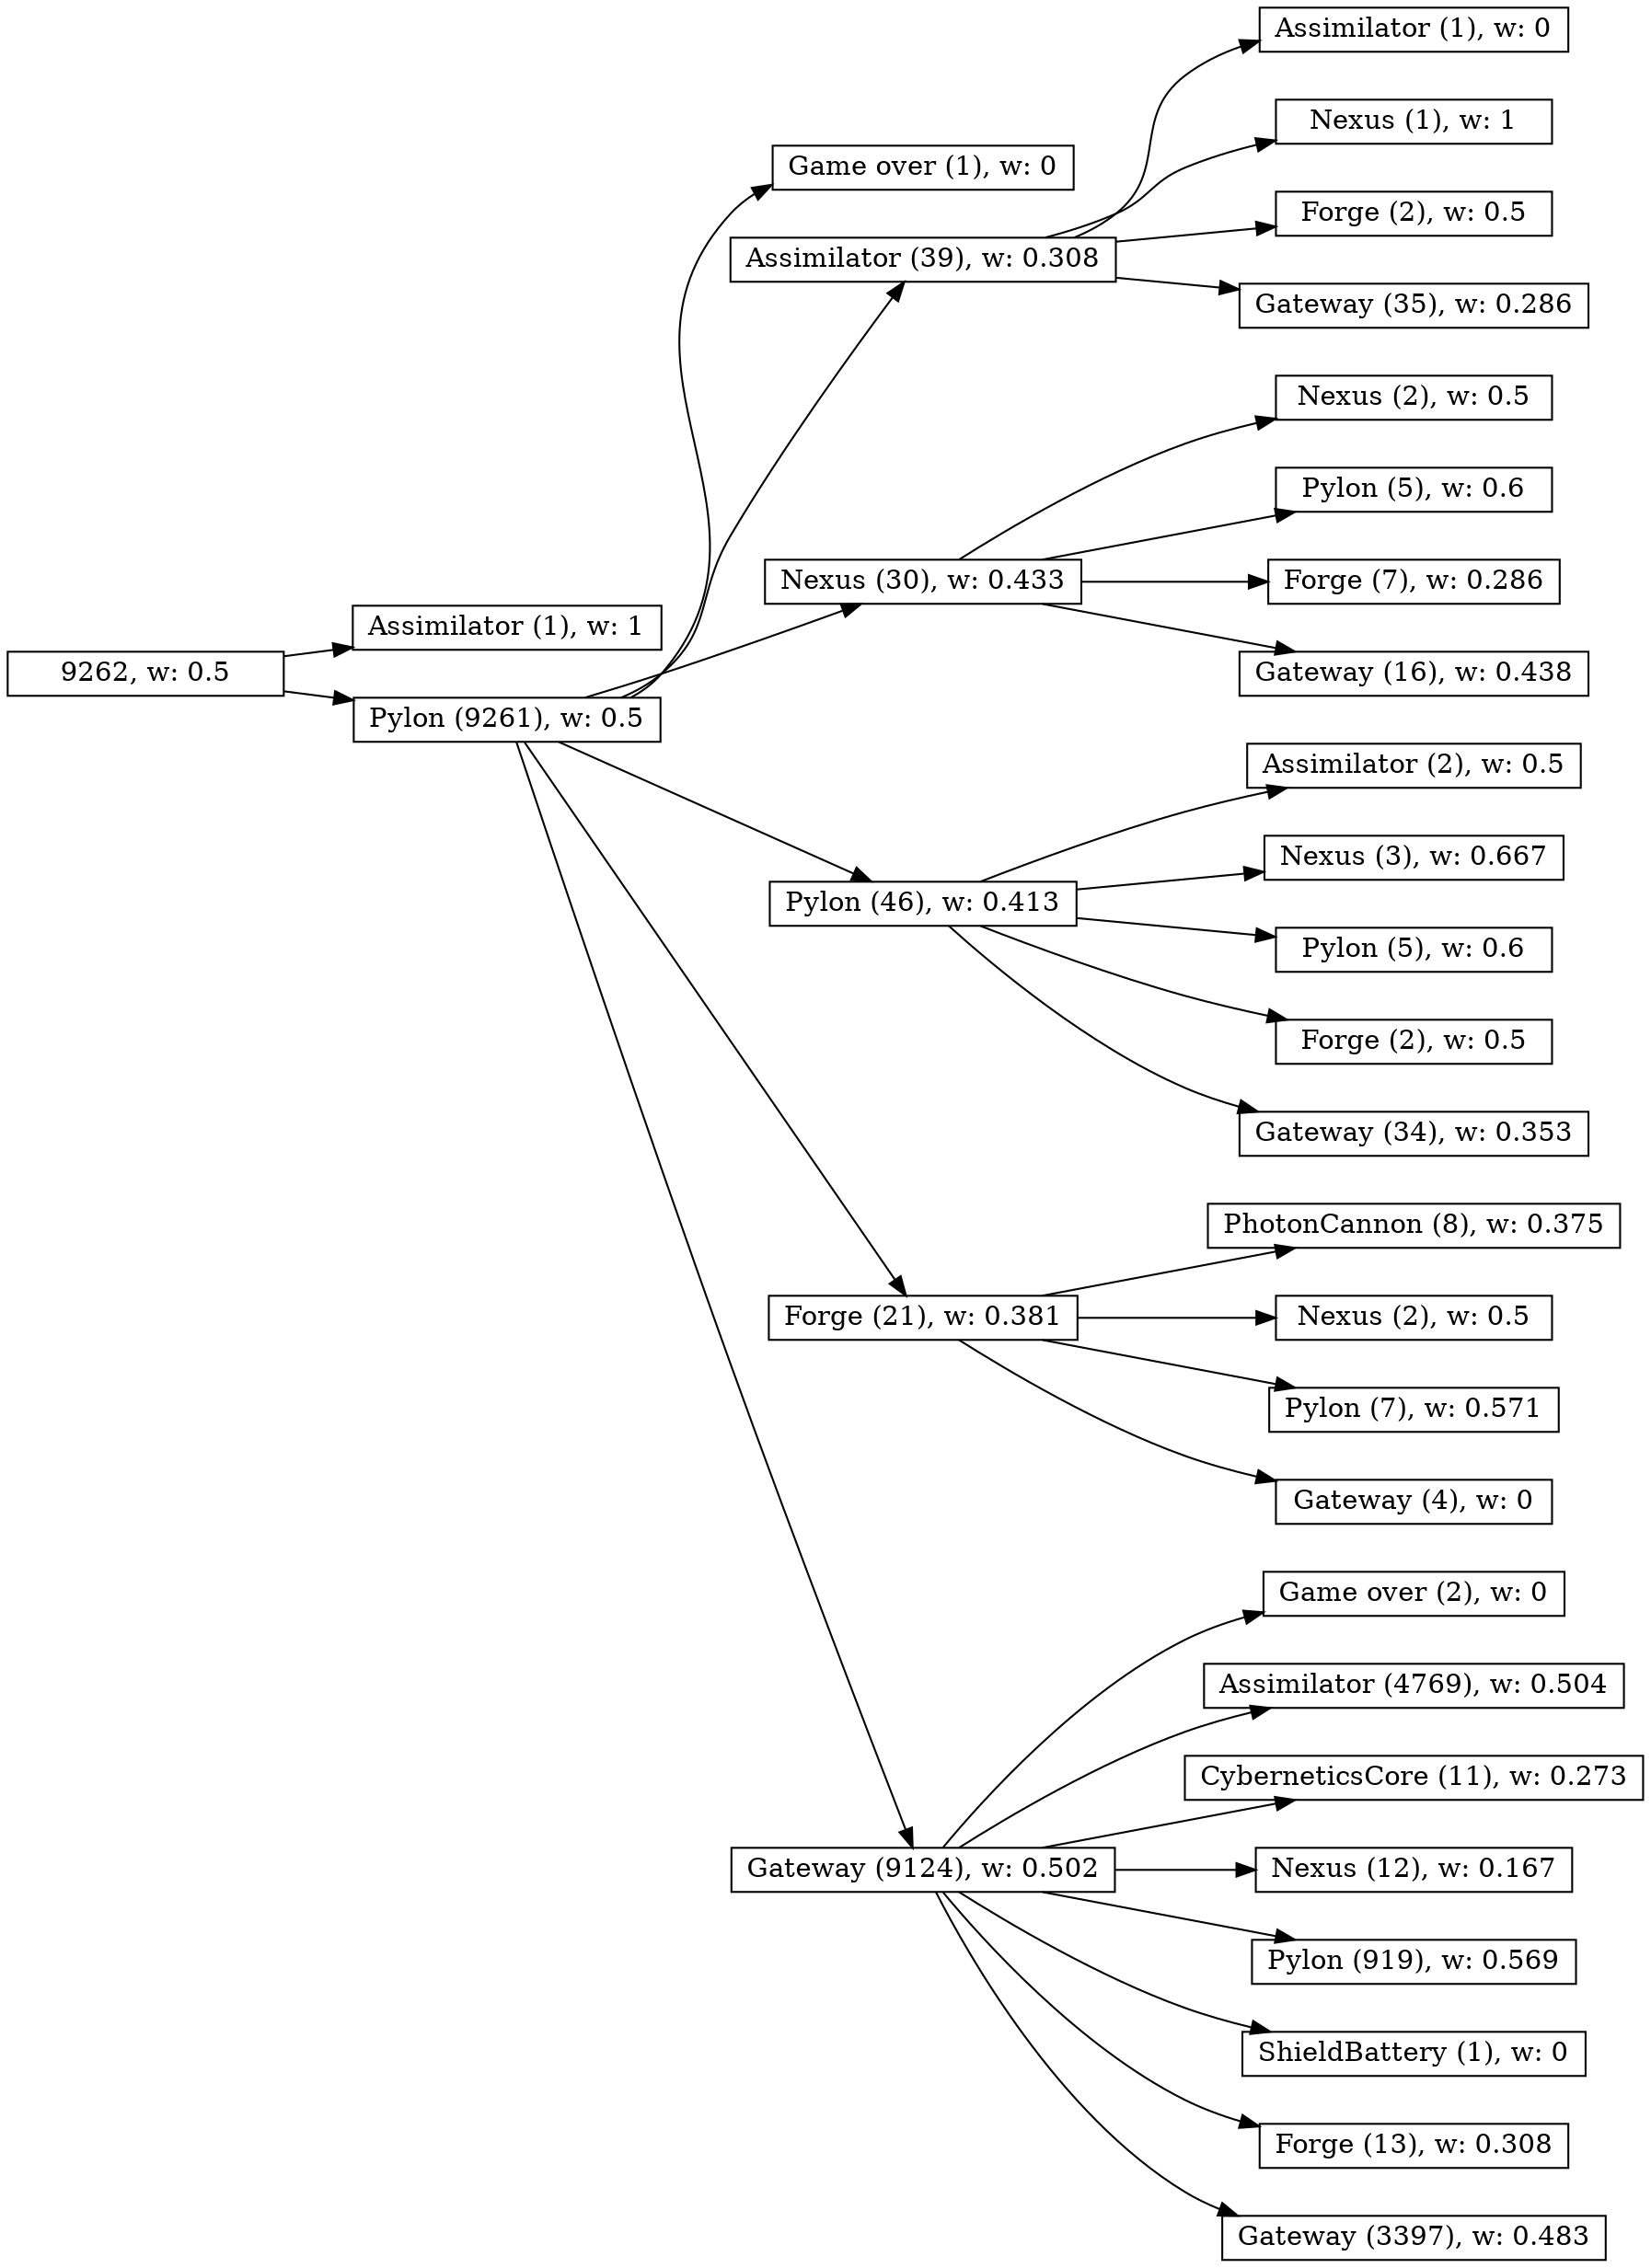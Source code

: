 digraph tree { nodesep=0.35; charset="latin1"; rankdir=LR; fixedsize=true;
node [stype="rounded,filled", width=2, height=0, shape=box, fillcolor="#888888", concentrate=true]
297985467 [label="9262, w: 0.5"]
309879065 [label="Assimilator (1), w: 1"]
489601480 [label="Pylon (9261), w: 0.5"]
1722222703 [label="Game over (1), w: 0"]
1612375055 [label="Assimilator (39), w: 0.308"]
91407892 [label="Assimilator (1), w: 0"]
841633239 [label="Nexus (1), w: 1"]
2002548731 [label="Forge (2), w: 0.5"]
1472806133 [label="Gateway (35), w: 0.286"]
1612375055 -> 91407892
1612375055 -> 841633239
1612375055 -> 2002548731
1612375055 -> 1472806133
1556162009 [label="Nexus (30), w: 0.433"]
211548450 [label="Nexus (2), w: 0.5"]
1409363365 [label="Pylon (5), w: 0.6"]
425449145 [label="Forge (7), w: 0.286"]
1550719152 [label="Gateway (16), w: 0.438"]
1556162009 -> 211548450
1556162009 -> 1409363365
1556162009 -> 425449145
1556162009 -> 1550719152
1075247672 [label="Pylon (46), w: 0.413"]
612733799 [label="Assimilator (2), w: 0.5"]
1032872428 [label="Nexus (3), w: 0.667"]
1376578695 [label="Pylon (5), w: 0.6"]
1316797734 [label="Forge (2), w: 0.5"]
1600533003 [label="Gateway (34), w: 0.353"]
1075247672 -> 612733799
1075247672 -> 1032872428
1075247672 -> 1376578695
1075247672 -> 1316797734
1075247672 -> 1600533003
778019099 [label="Forge (21), w: 0.381"]
139070310 [label="PhotonCannon (8), w: 0.375"]
892492234 [label="Nexus (2), w: 0.5"]
2091186190 [label="Pylon (7), w: 0.571"]
848928528 [label="Gateway (4), w: 0"]
778019099 -> 139070310
778019099 -> 892492234
778019099 -> 2091186190
778019099 -> 848928528
60419428 [label="Gateway (9124), w: 0.502"]
1857045012 [label="Game over (2), w: 0"]
1975674833 [label="Assimilator (4769), w: 0.504"]
774768317 [label="CyberneticsCore (11), w: 0.273"]
1337752058 [label="Nexus (12), w: 0.167"]
1592538363 [label="Pylon (919), w: 0.569"]
1703574380 [label="ShieldBattery (1), w: 0"]
1722622856 [label="Forge (13), w: 0.308"]
1895295585 [label="Gateway (3397), w: 0.483"]
60419428 -> 1857045012
60419428 -> 1975674833
60419428 -> 774768317
60419428 -> 1337752058
60419428 -> 1592538363
60419428 -> 1703574380
60419428 -> 1722622856
60419428 -> 1895295585
489601480 -> 1722222703
489601480 -> 1612375055
489601480 -> 1556162009
489601480 -> 1075247672
489601480 -> 778019099
489601480 -> 60419428
297985467 -> 309879065
297985467 -> 489601480
}